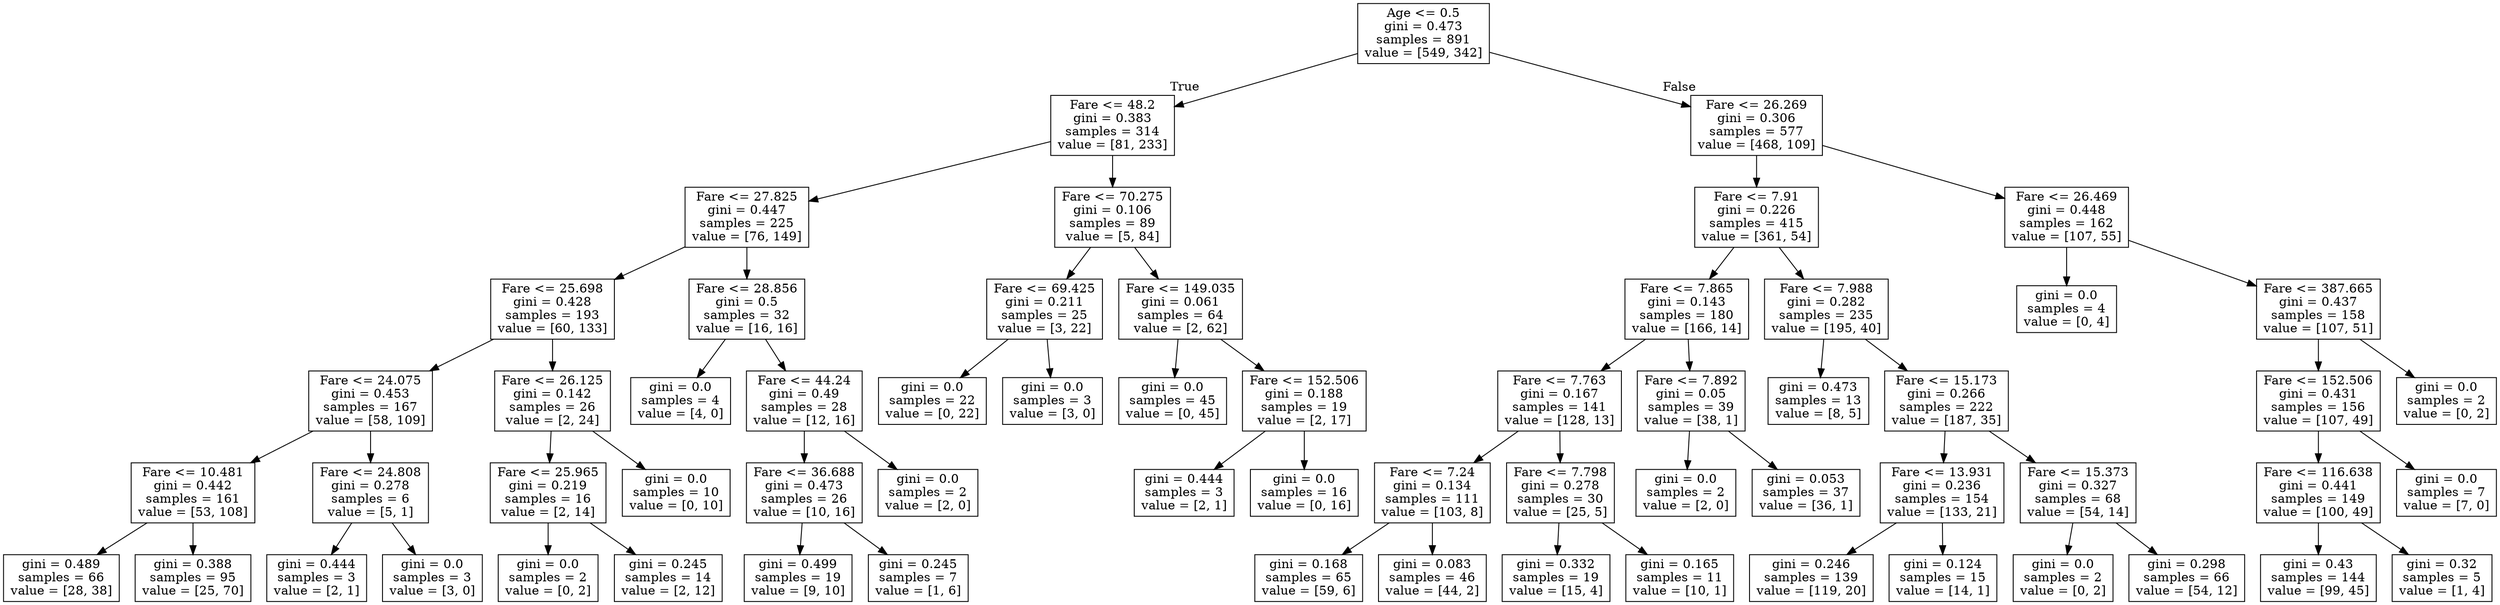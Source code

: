 digraph Tree {
node [shape=box] ;
0 [label="Age <= 0.5\ngini = 0.473\nsamples = 891\nvalue = [549, 342]"] ;
1 [label="Fare <= 48.2\ngini = 0.383\nsamples = 314\nvalue = [81, 233]"] ;
0 -> 1 [labeldistance=2.5, labelangle=45, headlabel="True"] ;
2 [label="Fare <= 27.825\ngini = 0.447\nsamples = 225\nvalue = [76, 149]"] ;
1 -> 2 ;
3 [label="Fare <= 25.698\ngini = 0.428\nsamples = 193\nvalue = [60, 133]"] ;
2 -> 3 ;
4 [label="Fare <= 24.075\ngini = 0.453\nsamples = 167\nvalue = [58, 109]"] ;
3 -> 4 ;
5 [label="Fare <= 10.481\ngini = 0.442\nsamples = 161\nvalue = [53, 108]"] ;
4 -> 5 ;
6 [label="gini = 0.489\nsamples = 66\nvalue = [28, 38]"] ;
5 -> 6 ;
7 [label="gini = 0.388\nsamples = 95\nvalue = [25, 70]"] ;
5 -> 7 ;
8 [label="Fare <= 24.808\ngini = 0.278\nsamples = 6\nvalue = [5, 1]"] ;
4 -> 8 ;
9 [label="gini = 0.444\nsamples = 3\nvalue = [2, 1]"] ;
8 -> 9 ;
10 [label="gini = 0.0\nsamples = 3\nvalue = [3, 0]"] ;
8 -> 10 ;
11 [label="Fare <= 26.125\ngini = 0.142\nsamples = 26\nvalue = [2, 24]"] ;
3 -> 11 ;
12 [label="Fare <= 25.965\ngini = 0.219\nsamples = 16\nvalue = [2, 14]"] ;
11 -> 12 ;
13 [label="gini = 0.0\nsamples = 2\nvalue = [0, 2]"] ;
12 -> 13 ;
14 [label="gini = 0.245\nsamples = 14\nvalue = [2, 12]"] ;
12 -> 14 ;
15 [label="gini = 0.0\nsamples = 10\nvalue = [0, 10]"] ;
11 -> 15 ;
16 [label="Fare <= 28.856\ngini = 0.5\nsamples = 32\nvalue = [16, 16]"] ;
2 -> 16 ;
17 [label="gini = 0.0\nsamples = 4\nvalue = [4, 0]"] ;
16 -> 17 ;
18 [label="Fare <= 44.24\ngini = 0.49\nsamples = 28\nvalue = [12, 16]"] ;
16 -> 18 ;
19 [label="Fare <= 36.688\ngini = 0.473\nsamples = 26\nvalue = [10, 16]"] ;
18 -> 19 ;
20 [label="gini = 0.499\nsamples = 19\nvalue = [9, 10]"] ;
19 -> 20 ;
21 [label="gini = 0.245\nsamples = 7\nvalue = [1, 6]"] ;
19 -> 21 ;
22 [label="gini = 0.0\nsamples = 2\nvalue = [2, 0]"] ;
18 -> 22 ;
23 [label="Fare <= 70.275\ngini = 0.106\nsamples = 89\nvalue = [5, 84]"] ;
1 -> 23 ;
24 [label="Fare <= 69.425\ngini = 0.211\nsamples = 25\nvalue = [3, 22]"] ;
23 -> 24 ;
25 [label="gini = 0.0\nsamples = 22\nvalue = [0, 22]"] ;
24 -> 25 ;
26 [label="gini = 0.0\nsamples = 3\nvalue = [3, 0]"] ;
24 -> 26 ;
27 [label="Fare <= 149.035\ngini = 0.061\nsamples = 64\nvalue = [2, 62]"] ;
23 -> 27 ;
28 [label="gini = 0.0\nsamples = 45\nvalue = [0, 45]"] ;
27 -> 28 ;
29 [label="Fare <= 152.506\ngini = 0.188\nsamples = 19\nvalue = [2, 17]"] ;
27 -> 29 ;
30 [label="gini = 0.444\nsamples = 3\nvalue = [2, 1]"] ;
29 -> 30 ;
31 [label="gini = 0.0\nsamples = 16\nvalue = [0, 16]"] ;
29 -> 31 ;
32 [label="Fare <= 26.269\ngini = 0.306\nsamples = 577\nvalue = [468, 109]"] ;
0 -> 32 [labeldistance=2.5, labelangle=-45, headlabel="False"] ;
33 [label="Fare <= 7.91\ngini = 0.226\nsamples = 415\nvalue = [361, 54]"] ;
32 -> 33 ;
34 [label="Fare <= 7.865\ngini = 0.143\nsamples = 180\nvalue = [166, 14]"] ;
33 -> 34 ;
35 [label="Fare <= 7.763\ngini = 0.167\nsamples = 141\nvalue = [128, 13]"] ;
34 -> 35 ;
36 [label="Fare <= 7.24\ngini = 0.134\nsamples = 111\nvalue = [103, 8]"] ;
35 -> 36 ;
37 [label="gini = 0.168\nsamples = 65\nvalue = [59, 6]"] ;
36 -> 37 ;
38 [label="gini = 0.083\nsamples = 46\nvalue = [44, 2]"] ;
36 -> 38 ;
39 [label="Fare <= 7.798\ngini = 0.278\nsamples = 30\nvalue = [25, 5]"] ;
35 -> 39 ;
40 [label="gini = 0.332\nsamples = 19\nvalue = [15, 4]"] ;
39 -> 40 ;
41 [label="gini = 0.165\nsamples = 11\nvalue = [10, 1]"] ;
39 -> 41 ;
42 [label="Fare <= 7.892\ngini = 0.05\nsamples = 39\nvalue = [38, 1]"] ;
34 -> 42 ;
43 [label="gini = 0.0\nsamples = 2\nvalue = [2, 0]"] ;
42 -> 43 ;
44 [label="gini = 0.053\nsamples = 37\nvalue = [36, 1]"] ;
42 -> 44 ;
45 [label="Fare <= 7.988\ngini = 0.282\nsamples = 235\nvalue = [195, 40]"] ;
33 -> 45 ;
46 [label="gini = 0.473\nsamples = 13\nvalue = [8, 5]"] ;
45 -> 46 ;
47 [label="Fare <= 15.173\ngini = 0.266\nsamples = 222\nvalue = [187, 35]"] ;
45 -> 47 ;
48 [label="Fare <= 13.931\ngini = 0.236\nsamples = 154\nvalue = [133, 21]"] ;
47 -> 48 ;
49 [label="gini = 0.246\nsamples = 139\nvalue = [119, 20]"] ;
48 -> 49 ;
50 [label="gini = 0.124\nsamples = 15\nvalue = [14, 1]"] ;
48 -> 50 ;
51 [label="Fare <= 15.373\ngini = 0.327\nsamples = 68\nvalue = [54, 14]"] ;
47 -> 51 ;
52 [label="gini = 0.0\nsamples = 2\nvalue = [0, 2]"] ;
51 -> 52 ;
53 [label="gini = 0.298\nsamples = 66\nvalue = [54, 12]"] ;
51 -> 53 ;
54 [label="Fare <= 26.469\ngini = 0.448\nsamples = 162\nvalue = [107, 55]"] ;
32 -> 54 ;
55 [label="gini = 0.0\nsamples = 4\nvalue = [0, 4]"] ;
54 -> 55 ;
56 [label="Fare <= 387.665\ngini = 0.437\nsamples = 158\nvalue = [107, 51]"] ;
54 -> 56 ;
57 [label="Fare <= 152.506\ngini = 0.431\nsamples = 156\nvalue = [107, 49]"] ;
56 -> 57 ;
58 [label="Fare <= 116.638\ngini = 0.441\nsamples = 149\nvalue = [100, 49]"] ;
57 -> 58 ;
59 [label="gini = 0.43\nsamples = 144\nvalue = [99, 45]"] ;
58 -> 59 ;
60 [label="gini = 0.32\nsamples = 5\nvalue = [1, 4]"] ;
58 -> 60 ;
61 [label="gini = 0.0\nsamples = 7\nvalue = [7, 0]"] ;
57 -> 61 ;
62 [label="gini = 0.0\nsamples = 2\nvalue = [0, 2]"] ;
56 -> 62 ;
}
